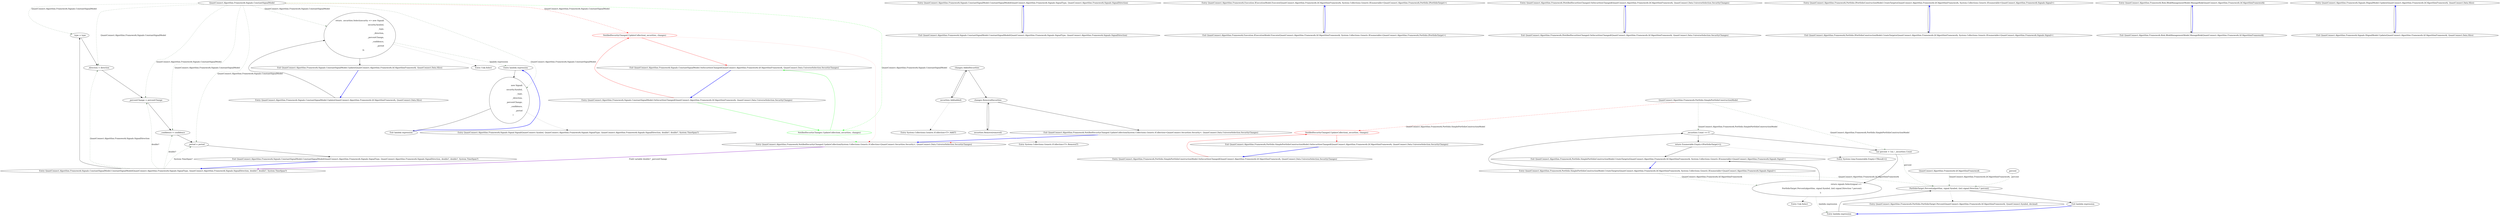 digraph  {
n21 [label="QuantConnect.Algorithm.Framework.Signals.ConstantSignalModel", span=""];
n0 [label="Entry QuantConnect.Algorithm.Framework.Signals.ConstantSignalModel.ConstantSignalModel(QuantConnect.Algorithm.Framework.Signals.SignalType, QuantConnect.Algorithm.Framework.Signals.SignalDirection)", span="41-41", cluster="QuantConnect.Algorithm.Framework.Signals.ConstantSignalModel.ConstantSignalModel(QuantConnect.Algorithm.Framework.Signals.SignalType, QuantConnect.Algorithm.Framework.Signals.SignalDirection)"];
n1 [label="Exit QuantConnect.Algorithm.Framework.Signals.ConstantSignalModel.ConstantSignalModel(QuantConnect.Algorithm.Framework.Signals.SignalType, QuantConnect.Algorithm.Framework.Signals.SignalDirection)", span="41-41", cluster="QuantConnect.Algorithm.Framework.Signals.ConstantSignalModel.ConstantSignalModel(QuantConnect.Algorithm.Framework.Signals.SignalType, QuantConnect.Algorithm.Framework.Signals.SignalDirection)"];
n2 [label="Entry QuantConnect.Algorithm.Framework.Signals.ConstantSignalModel.ConstantSignalModel(QuantConnect.Algorithm.Framework.Signals.SignalType, QuantConnect.Algorithm.Framework.Signals.SignalDirection, double?, double?, System.TimeSpan?)", span="54-54", cluster="QuantConnect.Algorithm.Framework.Signals.ConstantSignalModel.ConstantSignalModel(QuantConnect.Algorithm.Framework.Signals.SignalType, QuantConnect.Algorithm.Framework.Signals.SignalDirection, double?, double?, System.TimeSpan?)"];
n3 [label="_type = type", span="56-56", cluster="QuantConnect.Algorithm.Framework.Signals.ConstantSignalModel.ConstantSignalModel(QuantConnect.Algorithm.Framework.Signals.SignalType, QuantConnect.Algorithm.Framework.Signals.SignalDirection, double?, double?, System.TimeSpan?)"];
n4 [label="_direction = direction", span="57-57", cluster="QuantConnect.Algorithm.Framework.Signals.ConstantSignalModel.ConstantSignalModel(QuantConnect.Algorithm.Framework.Signals.SignalType, QuantConnect.Algorithm.Framework.Signals.SignalDirection, double?, double?, System.TimeSpan?)"];
n5 [label="_percentChange = percentChange", span="58-58", cluster="QuantConnect.Algorithm.Framework.Signals.ConstantSignalModel.ConstantSignalModel(QuantConnect.Algorithm.Framework.Signals.SignalType, QuantConnect.Algorithm.Framework.Signals.SignalDirection, double?, double?, System.TimeSpan?)"];
n6 [label="_confidence = confidence", span="59-59", cluster="QuantConnect.Algorithm.Framework.Signals.ConstantSignalModel.ConstantSignalModel(QuantConnect.Algorithm.Framework.Signals.SignalType, QuantConnect.Algorithm.Framework.Signals.SignalDirection, double?, double?, System.TimeSpan?)"];
n7 [label="_period = period", span="60-60", cluster="QuantConnect.Algorithm.Framework.Signals.ConstantSignalModel.ConstantSignalModel(QuantConnect.Algorithm.Framework.Signals.SignalType, QuantConnect.Algorithm.Framework.Signals.SignalDirection, double?, double?, System.TimeSpan?)"];
n8 [label="Exit QuantConnect.Algorithm.Framework.Signals.ConstantSignalModel.ConstantSignalModel(QuantConnect.Algorithm.Framework.Signals.SignalType, QuantConnect.Algorithm.Framework.Signals.SignalDirection, double?, double?, System.TimeSpan?)", span="54-54", cluster="QuantConnect.Algorithm.Framework.Signals.ConstantSignalModel.ConstantSignalModel(QuantConnect.Algorithm.Framework.Signals.SignalType, QuantConnect.Algorithm.Framework.Signals.SignalDirection, double?, double?, System.TimeSpan?)"];
n9 [label="Entry QuantConnect.Algorithm.Framework.Signals.ConstantSignalModel.Update(QuantConnect.Algorithm.Framework.QCAlgorithmFramework, QuantConnect.Data.Slice)", span="69-69", cluster="QuantConnect.Algorithm.Framework.Signals.ConstantSignalModel.Update(QuantConnect.Algorithm.Framework.QCAlgorithmFramework, QuantConnect.Data.Slice)"];
n10 [label="return _securities.Select(security => new Signal(\r\n                security.Symbol,\r\n                _type,\r\n                _direction,\r\n                _percentChange,\r\n                _confidence,\r\n                _period\r\n            ));", span="71-78", cluster="QuantConnect.Algorithm.Framework.Signals.ConstantSignalModel.Update(QuantConnect.Algorithm.Framework.QCAlgorithmFramework, QuantConnect.Data.Slice)"];
n11 [label="Exit QuantConnect.Algorithm.Framework.Signals.ConstantSignalModel.Update(QuantConnect.Algorithm.Framework.QCAlgorithmFramework, QuantConnect.Data.Slice)", span="69-69", cluster="QuantConnect.Algorithm.Framework.Signals.ConstantSignalModel.Update(QuantConnect.Algorithm.Framework.QCAlgorithmFramework, QuantConnect.Data.Slice)"];
n12 [label="Entry Unk.Select", span="", cluster="Unk.Select"];
n13 [label="Entry lambda expression", span="71-78", cluster="lambda expression"];
n14 [label="new Signal(\r\n                security.Symbol,\r\n                _type,\r\n                _direction,\r\n                _percentChange,\r\n                _confidence,\r\n                _period\r\n            )", span="71-78", cluster="lambda expression"];
n15 [label="Exit lambda expression", span="71-78", cluster="lambda expression"];
n16 [label="Entry QuantConnect.Algorithm.Framework.Signals.Signal.Signal(QuantConnect.Symbol, QuantConnect.Algorithm.Framework.Signals.SignalType, QuantConnect.Algorithm.Framework.Signals.SignalDirection, double?, double?, System.TimeSpan?)", span="63-63", cluster="QuantConnect.Algorithm.Framework.Signals.Signal.Signal(QuantConnect.Symbol, QuantConnect.Algorithm.Framework.Signals.SignalType, QuantConnect.Algorithm.Framework.Signals.SignalDirection, double?, double?, System.TimeSpan?)"];
n17 [label="Entry QuantConnect.Algorithm.Framework.Signals.ConstantSignalModel.OnSecuritiesChanged(QuantConnect.Algorithm.Framework.QCAlgorithmFramework, QuantConnect.Data.UniverseSelection.SecurityChanges)", span="86-86", cluster="QuantConnect.Algorithm.Framework.Signals.ConstantSignalModel.OnSecuritiesChanged(QuantConnect.Algorithm.Framework.QCAlgorithmFramework, QuantConnect.Data.UniverseSelection.SecurityChanges)"];
n18 [label="NotifiedSecurityChanged.UpdateCollection(_securities, changes)", span="88-88", cluster="QuantConnect.Algorithm.Framework.Signals.ConstantSignalModel.OnSecuritiesChanged(QuantConnect.Algorithm.Framework.QCAlgorithmFramework, QuantConnect.Data.UniverseSelection.SecurityChanges)", color=red, community=0];
n19 [label="Exit QuantConnect.Algorithm.Framework.Signals.ConstantSignalModel.OnSecuritiesChanged(QuantConnect.Algorithm.Framework.QCAlgorithmFramework, QuantConnect.Data.UniverseSelection.SecurityChanges)", span="86-86", cluster="QuantConnect.Algorithm.Framework.Signals.ConstantSignalModel.OnSecuritiesChanged(QuantConnect.Algorithm.Framework.QCAlgorithmFramework, QuantConnect.Data.UniverseSelection.SecurityChanges)"];
n20 [label="Entry QuantConnect.Algorithm.Framework.NotifiedSecurityChanged.UpdateCollection(System.Collections.Generic.ICollection<QuantConnect.Securities.Security>, QuantConnect.Data.UniverseSelection.SecurityChanges)", span="31-31", cluster="QuantConnect.Algorithm.Framework.NotifiedSecurityChanged.UpdateCollection(System.Collections.Generic.ICollection<QuantConnect.Securities.Security>, QuantConnect.Data.UniverseSelection.SecurityChanges)"];
d18 [label="NotifiedSecurityChanges.UpdateCollection(_securities, changes)", span="88-88", cluster="QuantConnect.Algorithm.Framework.Signals.ConstantSignalModel.OnSecuritiesChanged(QuantConnect.Algorithm.Framework.QCAlgorithmFramework, QuantConnect.Data.UniverseSelection.SecurityChanges)", color=green, community=0];
m0_0 [label="Entry QuantConnect.Algorithm.Framework.Execution.IExecutionModel.Execute(QuantConnect.Algorithm.Framework.QCAlgorithmFramework, System.Collections.Generic.IEnumerable<QuantConnect.Algorithm.Framework.Portfolio.IPortfolioTarget>)", span="31-31", cluster="QuantConnect.Algorithm.Framework.Execution.IExecutionModel.Execute(QuantConnect.Algorithm.Framework.QCAlgorithmFramework, System.Collections.Generic.IEnumerable<QuantConnect.Algorithm.Framework.Portfolio.IPortfolioTarget>)", file="IExecutionModel.cs"];
m0_1 [label="Exit QuantConnect.Algorithm.Framework.Execution.IExecutionModel.Execute(QuantConnect.Algorithm.Framework.QCAlgorithmFramework, System.Collections.Generic.IEnumerable<QuantConnect.Algorithm.Framework.Portfolio.IPortfolioTarget>)", span="31-31", cluster="QuantConnect.Algorithm.Framework.Execution.IExecutionModel.Execute(QuantConnect.Algorithm.Framework.QCAlgorithmFramework, System.Collections.Generic.IEnumerable<QuantConnect.Algorithm.Framework.Portfolio.IPortfolioTarget>)", file="IExecutionModel.cs"];
m1_0 [label="Entry QuantConnect.Algorithm.Framework.INotifiedSecuritiesChanged.OnSecuritiesChanged(QuantConnect.Algorithm.Framework.QCAlgorithmFramework, QuantConnect.Data.UniverseSelection.SecurityChanges)", span="29-29", cluster="QuantConnect.Algorithm.Framework.INotifiedSecuritiesChanged.OnSecuritiesChanged(QuantConnect.Algorithm.Framework.QCAlgorithmFramework, QuantConnect.Data.UniverseSelection.SecurityChanges)", file="INotifiedSecuritiesChanged.cs"];
m1_1 [label="Exit QuantConnect.Algorithm.Framework.INotifiedSecuritiesChanged.OnSecuritiesChanged(QuantConnect.Algorithm.Framework.QCAlgorithmFramework, QuantConnect.Data.UniverseSelection.SecurityChanges)", span="29-29", cluster="QuantConnect.Algorithm.Framework.INotifiedSecuritiesChanged.OnSecuritiesChanged(QuantConnect.Algorithm.Framework.QCAlgorithmFramework, QuantConnect.Data.UniverseSelection.SecurityChanges)", file="INotifiedSecuritiesChanged.cs"];
m2_0 [label="Entry QuantConnect.Algorithm.Framework.Portfolio.IPortfolioConstructionModel.CreateTargets(QuantConnect.Algorithm.Framework.QCAlgorithmFramework, System.Collections.Generic.IEnumerable<QuantConnect.Algorithm.Framework.Signals.Signal>)", span="31-31", cluster="QuantConnect.Algorithm.Framework.Portfolio.IPortfolioConstructionModel.CreateTargets(QuantConnect.Algorithm.Framework.QCAlgorithmFramework, System.Collections.Generic.IEnumerable<QuantConnect.Algorithm.Framework.Signals.Signal>)", file="IPortfolioConstructionModel.cs"];
m2_1 [label="Exit QuantConnect.Algorithm.Framework.Portfolio.IPortfolioConstructionModel.CreateTargets(QuantConnect.Algorithm.Framework.QCAlgorithmFramework, System.Collections.Generic.IEnumerable<QuantConnect.Algorithm.Framework.Signals.Signal>)", span="31-31", cluster="QuantConnect.Algorithm.Framework.Portfolio.IPortfolioConstructionModel.CreateTargets(QuantConnect.Algorithm.Framework.QCAlgorithmFramework, System.Collections.Generic.IEnumerable<QuantConnect.Algorithm.Framework.Signals.Signal>)", file="IPortfolioConstructionModel.cs"];
m3_0 [label="Entry QuantConnect.Algorithm.Framework.Risk.IRiskManagementModel.ManageRisk(QuantConnect.Algorithm.Framework.QCAlgorithmFramework)", span="26-26", cluster="QuantConnect.Algorithm.Framework.Risk.IRiskManagementModel.ManageRisk(QuantConnect.Algorithm.Framework.QCAlgorithmFramework)", file="IRiskManagementModel.cs"];
m3_1 [label="Exit QuantConnect.Algorithm.Framework.Risk.IRiskManagementModel.ManageRisk(QuantConnect.Algorithm.Framework.QCAlgorithmFramework)", span="26-26", cluster="QuantConnect.Algorithm.Framework.Risk.IRiskManagementModel.ManageRisk(QuantConnect.Algorithm.Framework.QCAlgorithmFramework)", file="IRiskManagementModel.cs"];
m4_0 [label="Entry QuantConnect.Algorithm.Framework.Signals.ISignalModel.Update(QuantConnect.Algorithm.Framework.QCAlgorithmFramework, QuantConnect.Data.Slice)", span="32-32", cluster="QuantConnect.Algorithm.Framework.Signals.ISignalModel.Update(QuantConnect.Algorithm.Framework.QCAlgorithmFramework, QuantConnect.Data.Slice)", file="ISignalModel.cs"];
m4_1 [label="Exit QuantConnect.Algorithm.Framework.Signals.ISignalModel.Update(QuantConnect.Algorithm.Framework.QCAlgorithmFramework, QuantConnect.Data.Slice)", span="32-32", cluster="QuantConnect.Algorithm.Framework.Signals.ISignalModel.Update(QuantConnect.Algorithm.Framework.QCAlgorithmFramework, QuantConnect.Data.Slice)", file="ISignalModel.cs"];
m5_1 [label="changes.AddedSecurities", span="33-33", cluster="QuantConnect.Algorithm.Framework.NotifiedSecurityChanged.UpdateCollection(System.Collections.Generic.ICollection<QuantConnect.Securities.Security>, QuantConnect.Data.UniverseSelection.SecurityChanges)", file="NotifiedSecurityChanged.cs"];
m5_2 [label="securities.Add(added)", span="35-35", cluster="QuantConnect.Algorithm.Framework.NotifiedSecurityChanged.UpdateCollection(System.Collections.Generic.ICollection<QuantConnect.Securities.Security>, QuantConnect.Data.UniverseSelection.SecurityChanges)", file="NotifiedSecurityChanged.cs"];
m5_3 [label="changes.RemovedSecurities", span="37-37", cluster="QuantConnect.Algorithm.Framework.NotifiedSecurityChanged.UpdateCollection(System.Collections.Generic.ICollection<QuantConnect.Securities.Security>, QuantConnect.Data.UniverseSelection.SecurityChanges)", file="NotifiedSecurityChanged.cs"];
m5_4 [label="securities.Remove(removed)", span="39-39", cluster="QuantConnect.Algorithm.Framework.NotifiedSecurityChanged.UpdateCollection(System.Collections.Generic.ICollection<QuantConnect.Securities.Security>, QuantConnect.Data.UniverseSelection.SecurityChanges)", file="NotifiedSecurityChanged.cs"];
m5_5 [label="Exit QuantConnect.Algorithm.Framework.NotifiedSecurityChanged.UpdateCollection(System.Collections.Generic.ICollection<QuantConnect.Securities.Security>, QuantConnect.Data.UniverseSelection.SecurityChanges)", span="31-31", cluster="QuantConnect.Algorithm.Framework.NotifiedSecurityChanged.UpdateCollection(System.Collections.Generic.ICollection<QuantConnect.Securities.Security>, QuantConnect.Data.UniverseSelection.SecurityChanges)", file="NotifiedSecurityChanged.cs"];
m5_6 [label="Entry System.Collections.Generic.ICollection<T>.Add(T)", span="0-0", cluster="System.Collections.Generic.ICollection<T>.Add(T)", file="NotifiedSecurityChanged.cs"];
m5_7 [label="Entry System.Collections.Generic.ICollection<T>.Remove(T)", span="0-0", cluster="System.Collections.Generic.ICollection<T>.Remove(T)", file="NotifiedSecurityChanged.cs"];
m6_12 [label="Entry QuantConnect.Algorithm.Framework.Portfolio.SimplePortfolioConstructionModel.OnSecuritiesChanged(QuantConnect.Algorithm.Framework.QCAlgorithmFramework, QuantConnect.Data.UniverseSelection.SecurityChanges)", span="58-58", cluster="QuantConnect.Algorithm.Framework.Portfolio.SimplePortfolioConstructionModel.OnSecuritiesChanged(QuantConnect.Algorithm.Framework.QCAlgorithmFramework, QuantConnect.Data.UniverseSelection.SecurityChanges)", file="SimplePortfolioConstructionModel.cs"];
m6_13 [label="NotifiedSecurityChanged.UpdateCollection(_securities, changes)", span="60-60", cluster="QuantConnect.Algorithm.Framework.Portfolio.SimplePortfolioConstructionModel.OnSecuritiesChanged(QuantConnect.Algorithm.Framework.QCAlgorithmFramework, QuantConnect.Data.UniverseSelection.SecurityChanges)", color=red, community=0, file="SimplePortfolioConstructionModel.cs"];
m6_14 [label="Exit QuantConnect.Algorithm.Framework.Portfolio.SimplePortfolioConstructionModel.OnSecuritiesChanged(QuantConnect.Algorithm.Framework.QCAlgorithmFramework, QuantConnect.Data.UniverseSelection.SecurityChanges)", span="58-58", cluster="QuantConnect.Algorithm.Framework.Portfolio.SimplePortfolioConstructionModel.OnSecuritiesChanged(QuantConnect.Algorithm.Framework.QCAlgorithmFramework, QuantConnect.Data.UniverseSelection.SecurityChanges)", file="SimplePortfolioConstructionModel.cs"];
m6_0 [label="Entry QuantConnect.Algorithm.Framework.Portfolio.SimplePortfolioConstructionModel.CreateTargets(QuantConnect.Algorithm.Framework.QCAlgorithmFramework, System.Collections.Generic.IEnumerable<QuantConnect.Algorithm.Framework.Signals.Signal>)", span="39-39", cluster="QuantConnect.Algorithm.Framework.Portfolio.SimplePortfolioConstructionModel.CreateTargets(QuantConnect.Algorithm.Framework.QCAlgorithmFramework, System.Collections.Generic.IEnumerable<QuantConnect.Algorithm.Framework.Signals.Signal>)", file="SimplePortfolioConstructionModel.cs"];
m6_1 [label="_securities.Count == 0", span="41-41", cluster="QuantConnect.Algorithm.Framework.Portfolio.SimplePortfolioConstructionModel.CreateTargets(QuantConnect.Algorithm.Framework.QCAlgorithmFramework, System.Collections.Generic.IEnumerable<QuantConnect.Algorithm.Framework.Signals.Signal>)", file="SimplePortfolioConstructionModel.cs"];
m6_4 [label="return signals.Select(signal =>\r\n                PortfolioTarget.Percent(algorithm, signal.Symbol, (int) signal.Direction * percent)\r\n            );", span="48-50", cluster="QuantConnect.Algorithm.Framework.Portfolio.SimplePortfolioConstructionModel.CreateTargets(QuantConnect.Algorithm.Framework.QCAlgorithmFramework, System.Collections.Generic.IEnumerable<QuantConnect.Algorithm.Framework.Signals.Signal>)", file="SimplePortfolioConstructionModel.cs"];
m6_2 [label="return Enumerable.Empty<IPortfolioTarget>();", span="43-43", cluster="QuantConnect.Algorithm.Framework.Portfolio.SimplePortfolioConstructionModel.CreateTargets(QuantConnect.Algorithm.Framework.QCAlgorithmFramework, System.Collections.Generic.IEnumerable<QuantConnect.Algorithm.Framework.Signals.Signal>)", file="SimplePortfolioConstructionModel.cs"];
m6_3 [label="var percent = 1m / _securities.Count", span="47-47", cluster="QuantConnect.Algorithm.Framework.Portfolio.SimplePortfolioConstructionModel.CreateTargets(QuantConnect.Algorithm.Framework.QCAlgorithmFramework, System.Collections.Generic.IEnumerable<QuantConnect.Algorithm.Framework.Signals.Signal>)", file="SimplePortfolioConstructionModel.cs"];
m6_5 [label="Exit QuantConnect.Algorithm.Framework.Portfolio.SimplePortfolioConstructionModel.CreateTargets(QuantConnect.Algorithm.Framework.QCAlgorithmFramework, System.Collections.Generic.IEnumerable<QuantConnect.Algorithm.Framework.Signals.Signal>)", span="39-39", cluster="QuantConnect.Algorithm.Framework.Portfolio.SimplePortfolioConstructionModel.CreateTargets(QuantConnect.Algorithm.Framework.QCAlgorithmFramework, System.Collections.Generic.IEnumerable<QuantConnect.Algorithm.Framework.Signals.Signal>)", file="SimplePortfolioConstructionModel.cs"];
m6_11 [label="Entry QuantConnect.Algorithm.Framework.Portfolio.PortfolioTarget.Percent(QuantConnect.Algorithm.Framework.QCAlgorithmFramework, QuantConnect.Symbol, decimal)", span="52-52", cluster="QuantConnect.Algorithm.Framework.Portfolio.PortfolioTarget.Percent(QuantConnect.Algorithm.Framework.QCAlgorithmFramework, QuantConnect.Symbol, decimal)", file="SimplePortfolioConstructionModel.cs"];
m6_6 [label="Entry System.Linq.Enumerable.Empty<TResult>()", span="0-0", cluster="System.Linq.Enumerable.Empty<TResult>()", file="SimplePortfolioConstructionModel.cs"];
m6_7 [label="Entry Unk.Select", span="", cluster="Unk.Select", file="SimplePortfolioConstructionModel.cs"];
m6_8 [label="Entry lambda expression", span="48-49", cluster="lambda expression", file="SimplePortfolioConstructionModel.cs"];
m6_9 [label="PortfolioTarget.Percent(algorithm, signal.Symbol, (int) signal.Direction * percent)", span="49-49", cluster="lambda expression", file="SimplePortfolioConstructionModel.cs"];
m6_10 [label="Exit lambda expression", span="48-49", cluster="lambda expression", file="SimplePortfolioConstructionModel.cs"];
m6_16 [label="QuantConnect.Algorithm.Framework.Portfolio.SimplePortfolioConstructionModel", span="", file="SimplePortfolioConstructionModel.cs"];
m6_17 [label="QuantConnect.Algorithm.Framework.QCAlgorithmFramework", span="", file="SimplePortfolioConstructionModel.cs"];
m6_18 [label=percent, span="", file="SimplePortfolioConstructionModel.cs"];
n21 -> n3  [key=1, style=dashed, color=darkseagreen4, label="QuantConnect.Algorithm.Framework.Signals.ConstantSignalModel"];
n21 -> n4  [key=1, style=dashed, color=darkseagreen4, label="QuantConnect.Algorithm.Framework.Signals.ConstantSignalModel"];
n21 -> n5  [key=1, style=dashed, color=darkseagreen4, label="QuantConnect.Algorithm.Framework.Signals.ConstantSignalModel"];
n21 -> n6  [key=1, style=dashed, color=darkseagreen4, label="QuantConnect.Algorithm.Framework.Signals.ConstantSignalModel"];
n21 -> n7  [key=1, style=dashed, color=darkseagreen4, label="QuantConnect.Algorithm.Framework.Signals.ConstantSignalModel"];
n21 -> n10  [key=1, style=dashed, color=darkseagreen4, label="QuantConnect.Algorithm.Framework.Signals.ConstantSignalModel"];
n21 -> n14  [key=1, style=dashed, color=darkseagreen4, label="QuantConnect.Algorithm.Framework.Signals.ConstantSignalModel"];
n21 -> n18  [key=1, style=dashed, color=red, label="QuantConnect.Algorithm.Framework.Signals.ConstantSignalModel"];
n21 -> d18  [key=1, style=dashed, color=green, label="QuantConnect.Algorithm.Framework.Signals.ConstantSignalModel"];
n0 -> n1  [key=0, style=solid];
n1 -> n0  [key=0, style=bold, color=blue];
n2 -> n3  [key=0, style=solid];
n2 -> n4  [key=1, style=dashed, color=darkseagreen4, label="QuantConnect.Algorithm.Framework.Signals.SignalDirection"];
n2 -> n5  [key=1, style=dashed, color=darkseagreen4, label="double?"];
n2 -> n6  [key=1, style=dashed, color=darkseagreen4, label="double?"];
n2 -> n7  [key=1, style=dashed, color=darkseagreen4, label="System.TimeSpan?"];
n3 -> n4  [key=0, style=solid];
n4 -> n5  [key=0, style=solid];
n5 -> n6  [key=0, style=solid];
n6 -> n7  [key=0, style=solid];
n7 -> n8  [key=0, style=solid];
n8 -> n2  [key=0, style=bold, color=blue];
n9 -> n10  [key=0, style=solid];
n10 -> n11  [key=0, style=solid];
n10 -> n12  [key=2, style=dotted];
n10 -> n13  [key=1, style=dashed, color=darkseagreen4, label="lambda expression"];
n11 -> n9  [key=0, style=bold, color=blue];
n13 -> n14  [key=0, style=solid];
n14 -> n15  [key=0, style=solid];
n14 -> n16  [key=2, style=dotted];
n15 -> n13  [key=0, style=bold, color=blue];
n17 -> n18  [key=0, style=solid, color=red];
n17 -> d18  [key=0, style=solid, color=green];
n18 -> n19  [key=0, style=solid, color=red];
n18 -> n20  [key=2, style=dotted, color=red];
n19 -> n17  [key=0, style=bold, color=blue];
n20 -> n2  [key=3, color=darkorchid, style=bold, label="Field variable double? _percentChange"];
d18 -> n19  [key=0, style=solid, color=green];
d18 -> n20  [key=2, style=dotted, color=green];
m0_0 -> m0_1  [key=0, style=solid];
m0_1 -> m0_0  [key=0, style=bold, color=blue];
m1_0 -> m1_1  [key=0, style=solid];
m1_1 -> m1_0  [key=0, style=bold, color=blue];
m2_0 -> m2_1  [key=0, style=solid];
m2_1 -> m2_0  [key=0, style=bold, color=blue];
m3_0 -> m3_1  [key=0, style=solid];
m3_1 -> m3_0  [key=0, style=bold, color=blue];
m4_0 -> m4_1  [key=0, style=solid];
m4_1 -> m4_0  [key=0, style=bold, color=blue];
m5_1 -> m5_2  [key=0, style=solid];
m5_1 -> m5_3  [key=0, style=solid];
m5_2 -> m5_1  [key=0, style=solid];
m5_2 -> m5_6  [key=2, style=dotted];
m5_3 -> m5_4  [key=0, style=solid];
m5_3 -> m5_5  [key=0, style=solid];
m5_4 -> m5_3  [key=0, style=solid];
m5_4 -> m5_7  [key=2, style=dotted];
m5_5 -> n20  [key=0, style=bold, color=blue];
m6_12 -> m6_13  [key=0, style=solid, color=red];
m6_13 -> m6_14  [key=0, style=solid, color=red];
m6_13 -> n20  [key=2, style=dotted, color=red];
m6_14 -> m6_12  [key=0, style=bold, color=blue];
m6_0 -> m6_1  [key=0, style=solid];
m6_0 -> m6_4  [key=1, style=dashed, color=darkseagreen4, label="QuantConnect.Algorithm.Framework.QCAlgorithmFramework"];
m6_0 -> m6_9  [key=1, style=dashed, color=darkseagreen4, label="QuantConnect.Algorithm.Framework.QCAlgorithmFramework"];
m6_1 -> m6_2  [key=0, style=solid];
m6_1 -> m6_3  [key=0, style=solid];
m6_4 -> m6_5  [key=0, style=solid];
m6_4 -> m6_7  [key=2, style=dotted];
m6_4 -> m6_8  [key=1, style=dashed, color=darkseagreen4, label="lambda expression"];
m6_2 -> m6_5  [key=0, style=solid];
m6_2 -> m6_6  [key=2, style=dotted];
m6_3 -> m6_4  [key=0, style=solid];
m6_3 -> m6_9  [key=1, style=dashed, color=darkseagreen4, label=percent];
m6_5 -> m6_0  [key=0, style=bold, color=blue];
m6_8 -> m6_9  [key=0, style=solid];
m6_9 -> m6_10  [key=0, style=solid];
m6_9 -> m6_11  [key=2, style=dotted];
m6_10 -> m6_8  [key=0, style=bold, color=blue];
m6_16 -> m6_1  [key=1, style=dashed, color=darkseagreen4, label="QuantConnect.Algorithm.Framework.Portfolio.SimplePortfolioConstructionModel"];
m6_16 -> m6_3  [key=1, style=dashed, color=darkseagreen4, label="QuantConnect.Algorithm.Framework.Portfolio.SimplePortfolioConstructionModel"];
m6_16 -> m6_13  [key=1, style=dashed, color=red, label="QuantConnect.Algorithm.Framework.Portfolio.SimplePortfolioConstructionModel"];
m6_17 -> m6_9  [key=1, style=dashed, color=darkseagreen4, label="QuantConnect.Algorithm.Framework.QCAlgorithmFramework"];
m6_18 -> m6_9  [key=1, style=dashed, color=darkseagreen4, label=percent];
}
